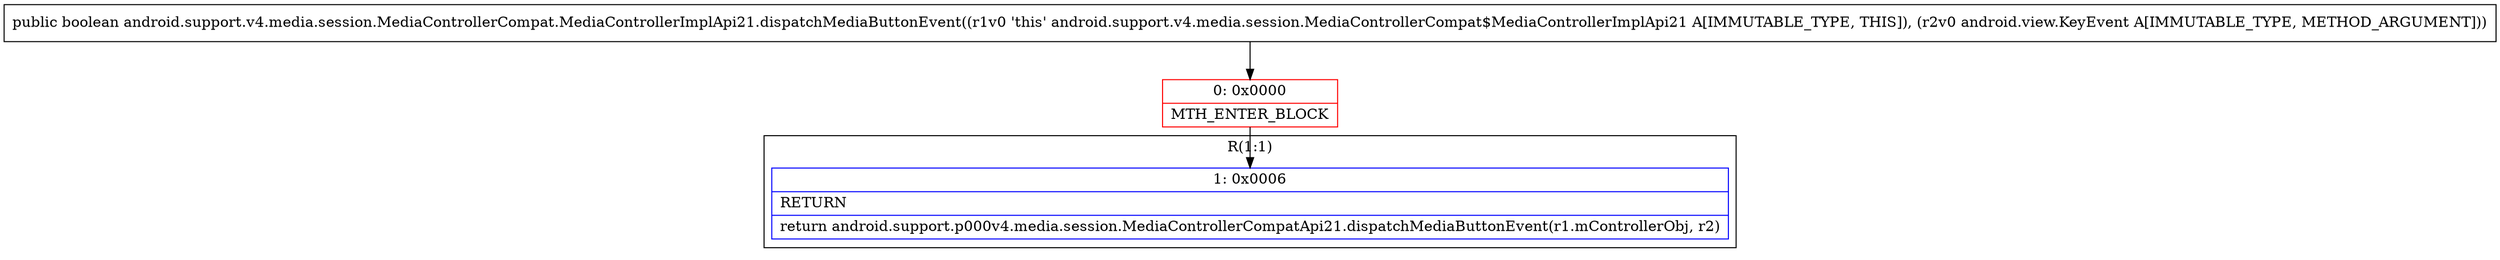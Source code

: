 digraph "CFG forandroid.support.v4.media.session.MediaControllerCompat.MediaControllerImplApi21.dispatchMediaButtonEvent(Landroid\/view\/KeyEvent;)Z" {
subgraph cluster_Region_2096233694 {
label = "R(1:1)";
node [shape=record,color=blue];
Node_1 [shape=record,label="{1\:\ 0x0006|RETURN\l|return android.support.p000v4.media.session.MediaControllerCompatApi21.dispatchMediaButtonEvent(r1.mControllerObj, r2)\l}"];
}
Node_0 [shape=record,color=red,label="{0\:\ 0x0000|MTH_ENTER_BLOCK\l}"];
MethodNode[shape=record,label="{public boolean android.support.v4.media.session.MediaControllerCompat.MediaControllerImplApi21.dispatchMediaButtonEvent((r1v0 'this' android.support.v4.media.session.MediaControllerCompat$MediaControllerImplApi21 A[IMMUTABLE_TYPE, THIS]), (r2v0 android.view.KeyEvent A[IMMUTABLE_TYPE, METHOD_ARGUMENT])) }"];
MethodNode -> Node_0;
Node_0 -> Node_1;
}

